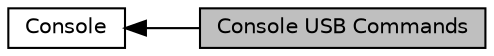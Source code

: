 digraph "Console USB Commands"
{
  edge [fontname="Helvetica",fontsize="10",labelfontname="Helvetica",labelfontsize="10"];
  node [fontname="Helvetica",fontsize="10",shape=box];
  rankdir=LR;
  Node1 [label="Console USB Commands",height=0.2,width=0.4,color="black", fillcolor="grey75", style="filled", fontcolor="black",tooltip="Console USB commands."];
  Node2 [label="Console",height=0.2,width=0.4,color="black", fillcolor="white", style="filled",URL="$d4/d9b/group__R__SW__PKG__93__CONSOLE.html",tooltip="Console implementation for the RZA1LU Camera-SDK Application."];
  Node2->Node1 [shape=plaintext, dir="back", style="solid"];
}
